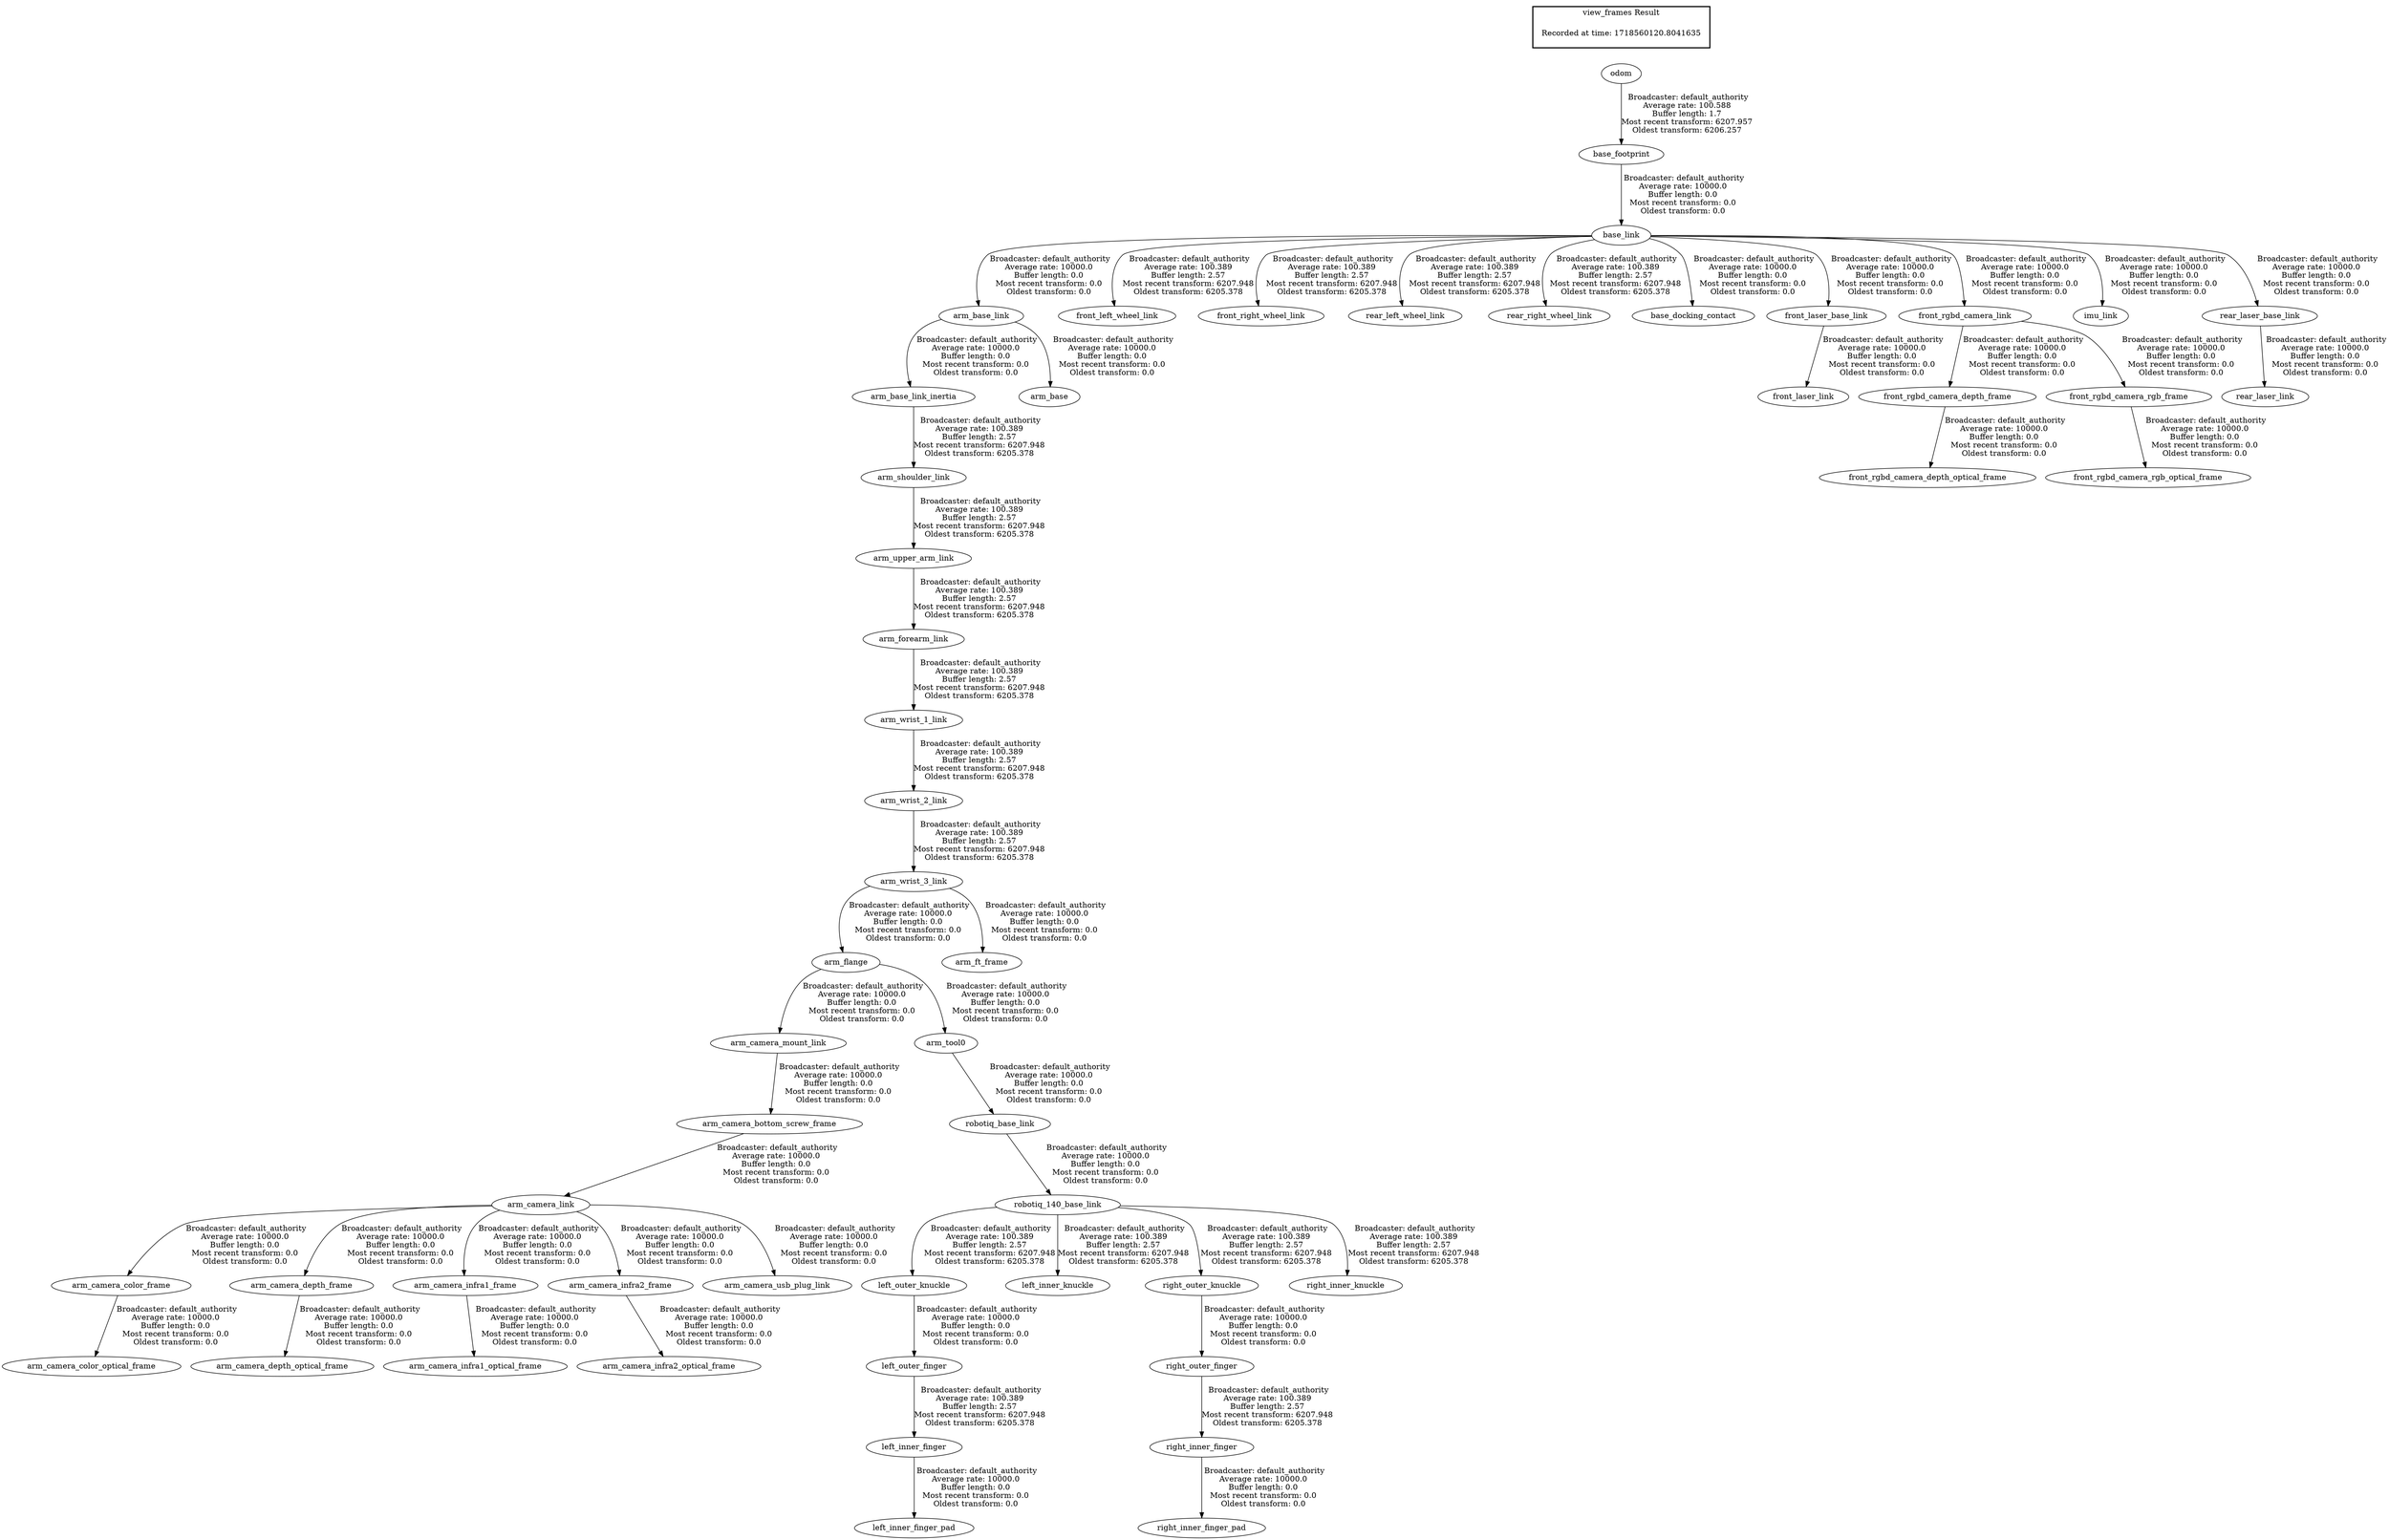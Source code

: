 digraph G {
"arm_upper_arm_link" -> "arm_forearm_link"[label=" Broadcaster: default_authority\nAverage rate: 100.389\nBuffer length: 2.57\nMost recent transform: 6207.948\nOldest transform: 6205.378\n"];
"arm_shoulder_link" -> "arm_upper_arm_link"[label=" Broadcaster: default_authority\nAverage rate: 100.389\nBuffer length: 2.57\nMost recent transform: 6207.948\nOldest transform: 6205.378\n"];
"arm_base_link_inertia" -> "arm_shoulder_link"[label=" Broadcaster: default_authority\nAverage rate: 100.389\nBuffer length: 2.57\nMost recent transform: 6207.948\nOldest transform: 6205.378\n"];
"arm_base_link" -> "arm_base_link_inertia"[label=" Broadcaster: default_authority\nAverage rate: 10000.0\nBuffer length: 0.0\nMost recent transform: 0.0\nOldest transform: 0.0\n"];
"arm_forearm_link" -> "arm_wrist_1_link"[label=" Broadcaster: default_authority\nAverage rate: 100.389\nBuffer length: 2.57\nMost recent transform: 6207.948\nOldest transform: 6205.378\n"];
"arm_wrist_1_link" -> "arm_wrist_2_link"[label=" Broadcaster: default_authority\nAverage rate: 100.389\nBuffer length: 2.57\nMost recent transform: 6207.948\nOldest transform: 6205.378\n"];
"arm_wrist_2_link" -> "arm_wrist_3_link"[label=" Broadcaster: default_authority\nAverage rate: 100.389\nBuffer length: 2.57\nMost recent transform: 6207.948\nOldest transform: 6205.378\n"];
"robotiq_140_base_link" -> "left_outer_knuckle"[label=" Broadcaster: default_authority\nAverage rate: 100.389\nBuffer length: 2.57\nMost recent transform: 6207.948\nOldest transform: 6205.378\n"];
"robotiq_base_link" -> "robotiq_140_base_link"[label=" Broadcaster: default_authority\nAverage rate: 10000.0\nBuffer length: 0.0\nMost recent transform: 0.0\nOldest transform: 0.0\n"];
"base_link" -> "front_left_wheel_link"[label=" Broadcaster: default_authority\nAverage rate: 100.389\nBuffer length: 2.57\nMost recent transform: 6207.948\nOldest transform: 6205.378\n"];
"base_footprint" -> "base_link"[label=" Broadcaster: default_authority\nAverage rate: 10000.0\nBuffer length: 0.0\nMost recent transform: 0.0\nOldest transform: 0.0\n"];
"base_link" -> "front_right_wheel_link"[label=" Broadcaster: default_authority\nAverage rate: 100.389\nBuffer length: 2.57\nMost recent transform: 6207.948\nOldest transform: 6205.378\n"];
"left_outer_finger" -> "left_inner_finger"[label=" Broadcaster: default_authority\nAverage rate: 100.389\nBuffer length: 2.57\nMost recent transform: 6207.948\nOldest transform: 6205.378\n"];
"left_outer_knuckle" -> "left_outer_finger"[label=" Broadcaster: default_authority\nAverage rate: 10000.0\nBuffer length: 0.0\nMost recent transform: 0.0\nOldest transform: 0.0\n"];
"robotiq_140_base_link" -> "left_inner_knuckle"[label=" Broadcaster: default_authority\nAverage rate: 100.389\nBuffer length: 2.57\nMost recent transform: 6207.948\nOldest transform: 6205.378\n"];
"base_link" -> "rear_left_wheel_link"[label=" Broadcaster: default_authority\nAverage rate: 100.389\nBuffer length: 2.57\nMost recent transform: 6207.948\nOldest transform: 6205.378\n"];
"base_link" -> "rear_right_wheel_link"[label=" Broadcaster: default_authority\nAverage rate: 100.389\nBuffer length: 2.57\nMost recent transform: 6207.948\nOldest transform: 6205.378\n"];
"right_outer_finger" -> "right_inner_finger"[label=" Broadcaster: default_authority\nAverage rate: 100.389\nBuffer length: 2.57\nMost recent transform: 6207.948\nOldest transform: 6205.378\n"];
"right_outer_knuckle" -> "right_outer_finger"[label=" Broadcaster: default_authority\nAverage rate: 10000.0\nBuffer length: 0.0\nMost recent transform: 0.0\nOldest transform: 0.0\n"];
"robotiq_140_base_link" -> "right_inner_knuckle"[label=" Broadcaster: default_authority\nAverage rate: 100.389\nBuffer length: 2.57\nMost recent transform: 6207.948\nOldest transform: 6205.378\n"];
"robotiq_140_base_link" -> "right_outer_knuckle"[label=" Broadcaster: default_authority\nAverage rate: 100.389\nBuffer length: 2.57\nMost recent transform: 6207.948\nOldest transform: 6205.378\n"];
"base_link" -> "arm_base_link"[label=" Broadcaster: default_authority\nAverage rate: 10000.0\nBuffer length: 0.0\nMost recent transform: 0.0\nOldest transform: 0.0\n"];
"arm_base_link" -> "arm_base"[label=" Broadcaster: default_authority\nAverage rate: 10000.0\nBuffer length: 0.0\nMost recent transform: 0.0\nOldest transform: 0.0\n"];
"arm_camera_link" -> "arm_camera_color_frame"[label=" Broadcaster: default_authority\nAverage rate: 10000.0\nBuffer length: 0.0\nMost recent transform: 0.0\nOldest transform: 0.0\n"];
"arm_camera_bottom_screw_frame" -> "arm_camera_link"[label=" Broadcaster: default_authority\nAverage rate: 10000.0\nBuffer length: 0.0\nMost recent transform: 0.0\nOldest transform: 0.0\n"];
"arm_camera_color_frame" -> "arm_camera_color_optical_frame"[label=" Broadcaster: default_authority\nAverage rate: 10000.0\nBuffer length: 0.0\nMost recent transform: 0.0\nOldest transform: 0.0\n"];
"arm_camera_link" -> "arm_camera_depth_frame"[label=" Broadcaster: default_authority\nAverage rate: 10000.0\nBuffer length: 0.0\nMost recent transform: 0.0\nOldest transform: 0.0\n"];
"arm_camera_depth_frame" -> "arm_camera_depth_optical_frame"[label=" Broadcaster: default_authority\nAverage rate: 10000.0\nBuffer length: 0.0\nMost recent transform: 0.0\nOldest transform: 0.0\n"];
"arm_camera_link" -> "arm_camera_infra1_frame"[label=" Broadcaster: default_authority\nAverage rate: 10000.0\nBuffer length: 0.0\nMost recent transform: 0.0\nOldest transform: 0.0\n"];
"arm_camera_infra1_frame" -> "arm_camera_infra1_optical_frame"[label=" Broadcaster: default_authority\nAverage rate: 10000.0\nBuffer length: 0.0\nMost recent transform: 0.0\nOldest transform: 0.0\n"];
"arm_camera_link" -> "arm_camera_infra2_frame"[label=" Broadcaster: default_authority\nAverage rate: 10000.0\nBuffer length: 0.0\nMost recent transform: 0.0\nOldest transform: 0.0\n"];
"arm_camera_infra2_frame" -> "arm_camera_infra2_optical_frame"[label=" Broadcaster: default_authority\nAverage rate: 10000.0\nBuffer length: 0.0\nMost recent transform: 0.0\nOldest transform: 0.0\n"];
"arm_camera_mount_link" -> "arm_camera_bottom_screw_frame"[label=" Broadcaster: default_authority\nAverage rate: 10000.0\nBuffer length: 0.0\nMost recent transform: 0.0\nOldest transform: 0.0\n"];
"arm_flange" -> "arm_camera_mount_link"[label=" Broadcaster: default_authority\nAverage rate: 10000.0\nBuffer length: 0.0\nMost recent transform: 0.0\nOldest transform: 0.0\n"];
"arm_wrist_3_link" -> "arm_flange"[label=" Broadcaster: default_authority\nAverage rate: 10000.0\nBuffer length: 0.0\nMost recent transform: 0.0\nOldest transform: 0.0\n"];
"arm_camera_link" -> "arm_camera_usb_plug_link"[label=" Broadcaster: default_authority\nAverage rate: 10000.0\nBuffer length: 0.0\nMost recent transform: 0.0\nOldest transform: 0.0\n"];
"arm_flange" -> "arm_tool0"[label=" Broadcaster: default_authority\nAverage rate: 10000.0\nBuffer length: 0.0\nMost recent transform: 0.0\nOldest transform: 0.0\n"];
"arm_wrist_3_link" -> "arm_ft_frame"[label=" Broadcaster: default_authority\nAverage rate: 10000.0\nBuffer length: 0.0\nMost recent transform: 0.0\nOldest transform: 0.0\n"];
"base_link" -> "base_docking_contact"[label=" Broadcaster: default_authority\nAverage rate: 10000.0\nBuffer length: 0.0\nMost recent transform: 0.0\nOldest transform: 0.0\n"];
"odom" -> "base_footprint"[label=" Broadcaster: default_authority\nAverage rate: 100.588\nBuffer length: 1.7\nMost recent transform: 6207.957\nOldest transform: 6206.257\n"];
"base_link" -> "front_laser_base_link"[label=" Broadcaster: default_authority\nAverage rate: 10000.0\nBuffer length: 0.0\nMost recent transform: 0.0\nOldest transform: 0.0\n"];
"front_laser_base_link" -> "front_laser_link"[label=" Broadcaster: default_authority\nAverage rate: 10000.0\nBuffer length: 0.0\nMost recent transform: 0.0\nOldest transform: 0.0\n"];
"front_rgbd_camera_link" -> "front_rgbd_camera_depth_frame"[label=" Broadcaster: default_authority\nAverage rate: 10000.0\nBuffer length: 0.0\nMost recent transform: 0.0\nOldest transform: 0.0\n"];
"base_link" -> "front_rgbd_camera_link"[label=" Broadcaster: default_authority\nAverage rate: 10000.0\nBuffer length: 0.0\nMost recent transform: 0.0\nOldest transform: 0.0\n"];
"front_rgbd_camera_depth_frame" -> "front_rgbd_camera_depth_optical_frame"[label=" Broadcaster: default_authority\nAverage rate: 10000.0\nBuffer length: 0.0\nMost recent transform: 0.0\nOldest transform: 0.0\n"];
"front_rgbd_camera_link" -> "front_rgbd_camera_rgb_frame"[label=" Broadcaster: default_authority\nAverage rate: 10000.0\nBuffer length: 0.0\nMost recent transform: 0.0\nOldest transform: 0.0\n"];
"front_rgbd_camera_rgb_frame" -> "front_rgbd_camera_rgb_optical_frame"[label=" Broadcaster: default_authority\nAverage rate: 10000.0\nBuffer length: 0.0\nMost recent transform: 0.0\nOldest transform: 0.0\n"];
"base_link" -> "imu_link"[label=" Broadcaster: default_authority\nAverage rate: 10000.0\nBuffer length: 0.0\nMost recent transform: 0.0\nOldest transform: 0.0\n"];
"left_inner_finger" -> "left_inner_finger_pad"[label=" Broadcaster: default_authority\nAverage rate: 10000.0\nBuffer length: 0.0\nMost recent transform: 0.0\nOldest transform: 0.0\n"];
"base_link" -> "rear_laser_base_link"[label=" Broadcaster: default_authority\nAverage rate: 10000.0\nBuffer length: 0.0\nMost recent transform: 0.0\nOldest transform: 0.0\n"];
"rear_laser_base_link" -> "rear_laser_link"[label=" Broadcaster: default_authority\nAverage rate: 10000.0\nBuffer length: 0.0\nMost recent transform: 0.0\nOldest transform: 0.0\n"];
"right_inner_finger" -> "right_inner_finger_pad"[label=" Broadcaster: default_authority\nAverage rate: 10000.0\nBuffer length: 0.0\nMost recent transform: 0.0\nOldest transform: 0.0\n"];
"arm_tool0" -> "robotiq_base_link"[label=" Broadcaster: default_authority\nAverage rate: 10000.0\nBuffer length: 0.0\nMost recent transform: 0.0\nOldest transform: 0.0\n"];
edge [style=invis];
 subgraph cluster_legend { style=bold; color=black; label ="view_frames Result";
"Recorded at time: 1718560120.8041635"[ shape=plaintext ] ;
}->"odom";
}